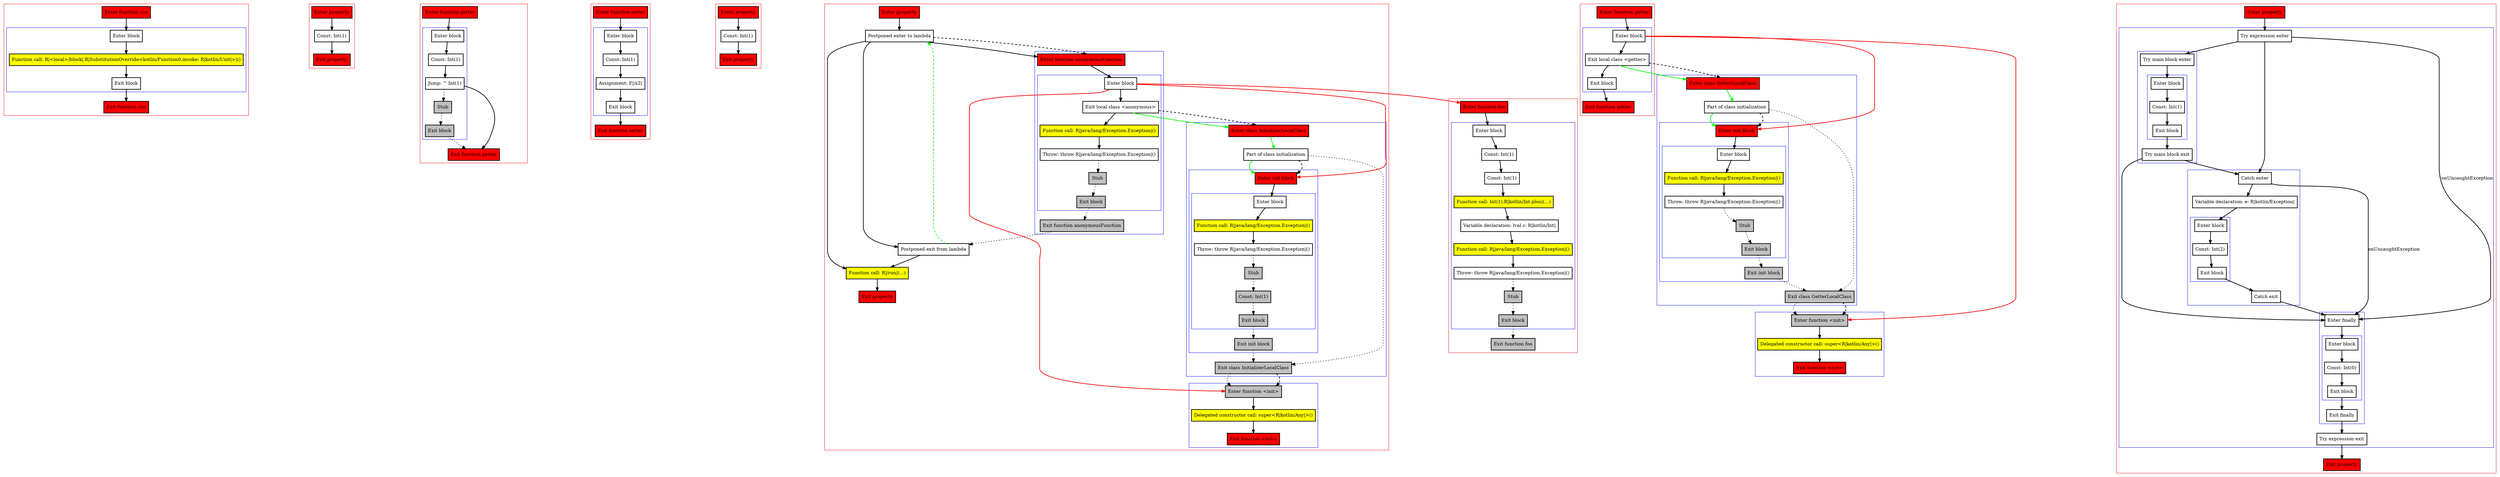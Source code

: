digraph propertiesAndInitBlocks_kt {
    graph [nodesep=3]
    node [shape=box penwidth=2]
    edge [penwidth=2]

    subgraph cluster_0 {
        color=red
        0 [label="Enter function run" style="filled" fillcolor=red];
        subgraph cluster_1 {
            color=blue
            1 [label="Enter block"];
            2 [label="Function call: R|<local>/block|.R|SubstitutionOverride<kotlin/Function0.invoke: R|kotlin/Unit|>|()" style="filled" fillcolor=yellow];
            3 [label="Exit block"];
        }
        4 [label="Exit function run" style="filled" fillcolor=red];
    }
    0 -> {1};
    1 -> {2};
    2 -> {3};
    3 -> {4};

    subgraph cluster_2 {
        color=red
        5 [label="Enter property" style="filled" fillcolor=red];
        6 [label="Const: Int(1)"];
        7 [label="Exit property" style="filled" fillcolor=red];
    }
    5 -> {6};
    6 -> {7};

    subgraph cluster_3 {
        color=red
        8 [label="Enter function getter" style="filled" fillcolor=red];
        subgraph cluster_4 {
            color=blue
            9 [label="Enter block"];
            10 [label="Const: Int(1)"];
            11 [label="Jump: ^ Int(1)"];
            12 [label="Stub" style="filled" fillcolor=gray];
            13 [label="Exit block" style="filled" fillcolor=gray];
        }
        14 [label="Exit function getter" style="filled" fillcolor=red];
    }
    8 -> {9};
    9 -> {10};
    10 -> {11};
    11 -> {14};
    11 -> {12} [style=dotted];
    12 -> {13} [style=dotted];
    13 -> {14} [style=dotted];

    subgraph cluster_5 {
        color=red
        15 [label="Enter function setter" style="filled" fillcolor=red];
        subgraph cluster_6 {
            color=blue
            16 [label="Enter block"];
            17 [label="Const: Int(1)"];
            18 [label="Assignment: F|/x2|"];
            19 [label="Exit block"];
        }
        20 [label="Exit function setter" style="filled" fillcolor=red];
    }
    15 -> {16};
    16 -> {17};
    17 -> {18};
    18 -> {19};
    19 -> {20};

    subgraph cluster_7 {
        color=red
        21 [label="Enter property" style="filled" fillcolor=red];
        22 [label="Const: Int(1)"];
        23 [label="Exit property" style="filled" fillcolor=red];
    }
    21 -> {22};
    22 -> {23};

    subgraph cluster_8 {
        color=red
        46 [label="Enter function foo" style="filled" fillcolor=red];
        subgraph cluster_9 {
            color=blue
            47 [label="Enter block"];
            48 [label="Const: Int(1)"];
            49 [label="Const: Int(1)"];
            50 [label="Function call: Int(1).R|kotlin/Int.plus|(...)" style="filled" fillcolor=yellow];
            51 [label="Variable declaration: lval c: R|kotlin/Int|"];
            52 [label="Function call: R|java/lang/Exception.Exception|()" style="filled" fillcolor=yellow];
            53 [label="Throw: throw R|java/lang/Exception.Exception|()"];
            54 [label="Stub" style="filled" fillcolor=gray];
            55 [label="Exit block" style="filled" fillcolor=gray];
        }
        56 [label="Exit function foo" style="filled" fillcolor=red style="filled" fillcolor=gray];
    }
    46 -> {47};
    47 -> {48};
    48 -> {49};
    49 -> {50};
    50 -> {51};
    51 -> {52};
    52 -> {53};
    53 -> {54} [style=dotted];
    54 -> {55} [style=dotted];
    55 -> {56} [style=dotted];

    subgraph cluster_10 {
        color=red
        57 [label="Enter function getter" style="filled" fillcolor=red];
        subgraph cluster_11 {
            color=blue
            58 [label="Enter block"];
            59 [label="Exit local class <getter>"];
            60 [label="Exit block"];
        }
        61 [label="Exit function getter" style="filled" fillcolor=red];
    }
    subgraph cluster_12 {
        color=blue
        62 [label="Enter class GetterLocalClass" style="filled" fillcolor=red];
        63 [label="Part of class initialization"];
        subgraph cluster_13 {
            color=blue
            65 [label="Enter init block" style="filled" fillcolor=red];
            subgraph cluster_14 {
                color=blue
                66 [label="Enter block"];
                67 [label="Function call: R|java/lang/Exception.Exception|()" style="filled" fillcolor=yellow];
                68 [label="Throw: throw R|java/lang/Exception.Exception|()"];
                69 [label="Stub" style="filled" fillcolor=gray];
                70 [label="Exit block" style="filled" fillcolor=gray];
            }
            71 [label="Exit init block" style="filled" fillcolor=red style="filled" fillcolor=gray];
        }
        64 [label="Exit class GetterLocalClass" style="filled" fillcolor=red style="filled" fillcolor=gray];
    }
    subgraph cluster_15 {
        color=blue
        72 [label="Enter function <init>" style="filled" fillcolor=red style="filled" fillcolor=gray];
        73 [label="Delegated constructor call: super<R|kotlin/Any|>()" style="filled" fillcolor=yellow];
        74 [label="Exit function <init>" style="filled" fillcolor=red];
    }
    57 -> {58};
    58 -> {59};
    58 -> {65 72} [color=red];
    59 -> {60};
    59 -> {62} [color=green];
    59 -> {62} [style=dashed];
    60 -> {61};
    62 -> {63} [color=green];
    63 -> {65} [color=green];
    63 -> {64} [style=dotted];
    63 -> {65} [style=dashed];
    64 -> {72} [style=dotted];
    64 -> {72} [style=dashed];
    65 -> {66};
    66 -> {67};
    67 -> {68};
    68 -> {69} [style=dotted];
    69 -> {70} [style=dotted];
    70 -> {71} [style=dotted];
    71 -> {64} [style=dotted];
    72 -> {73};
    73 -> {74};

    subgraph cluster_16 {
        color=red
        75 [label="Enter property" style="filled" fillcolor=red];
        76 [label="Postponed enter to lambda"];
        subgraph cluster_17 {
            color=blue
            24 [label="Enter function anonymousFunction" style="filled" fillcolor=red];
            subgraph cluster_18 {
                color=blue
                25 [label="Enter block"];
                26 [label="Exit local class <anonymous>"];
                27 [label="Function call: R|java/lang/Exception.Exception|()" style="filled" fillcolor=yellow];
                28 [label="Throw: throw R|java/lang/Exception.Exception|()"];
                29 [label="Stub" style="filled" fillcolor=gray];
                30 [label="Exit block" style="filled" fillcolor=gray];
            }
            31 [label="Exit function anonymousFunction" style="filled" fillcolor=red style="filled" fillcolor=gray];
        }
        subgraph cluster_19 {
            color=blue
            32 [label="Enter class InitializerLocalClass" style="filled" fillcolor=red];
            33 [label="Part of class initialization"];
            subgraph cluster_20 {
                color=blue
                35 [label="Enter init block" style="filled" fillcolor=red];
                subgraph cluster_21 {
                    color=blue
                    36 [label="Enter block"];
                    37 [label="Function call: R|java/lang/Exception.Exception|()" style="filled" fillcolor=yellow];
                    38 [label="Throw: throw R|java/lang/Exception.Exception|()"];
                    39 [label="Stub" style="filled" fillcolor=gray];
                    40 [label="Const: Int(1)" style="filled" fillcolor=gray];
                    41 [label="Exit block" style="filled" fillcolor=gray];
                }
                42 [label="Exit init block" style="filled" fillcolor=red style="filled" fillcolor=gray];
            }
            34 [label="Exit class InitializerLocalClass" style="filled" fillcolor=red style="filled" fillcolor=gray];
        }
        subgraph cluster_22 {
            color=blue
            43 [label="Enter function <init>" style="filled" fillcolor=red style="filled" fillcolor=gray];
            44 [label="Delegated constructor call: super<R|kotlin/Any|>()" style="filled" fillcolor=yellow];
            45 [label="Exit function <init>" style="filled" fillcolor=red];
        }
        77 [label="Postponed exit from lambda"];
        78 [label="Function call: R|/run|(...)" style="filled" fillcolor=yellow];
        79 [label="Exit property" style="filled" fillcolor=red];
    }
    75 -> {76};
    76 -> {24 77 78};
    76 -> {24} [style=dashed];
    77 -> {78};
    77 -> {76} [color=green style=dashed];
    78 -> {79};
    24 -> {25};
    25 -> {26};
    25 -> {35 43 46} [color=red];
    26 -> {27};
    26 -> {32} [color=green];
    26 -> {32} [style=dashed];
    27 -> {28};
    28 -> {29} [style=dotted];
    29 -> {30} [style=dotted];
    30 -> {31} [style=dotted];
    31 -> {77} [style=dotted];
    32 -> {33} [color=green];
    33 -> {35} [color=green];
    33 -> {34} [style=dotted];
    33 -> {35} [style=dashed];
    34 -> {43} [style=dotted];
    34 -> {43} [style=dashed];
    35 -> {36};
    36 -> {37};
    37 -> {38};
    38 -> {39} [style=dotted];
    39 -> {40} [style=dotted];
    40 -> {41} [style=dotted];
    41 -> {42} [style=dotted];
    42 -> {34} [style=dotted];
    43 -> {44};
    44 -> {45};

    subgraph cluster_23 {
        color=red
        80 [label="Enter property" style="filled" fillcolor=red];
        subgraph cluster_24 {
            color=blue
            81 [label="Try expression enter"];
            subgraph cluster_25 {
                color=blue
                82 [label="Try main block enter"];
                subgraph cluster_26 {
                    color=blue
                    83 [label="Enter block"];
                    84 [label="Const: Int(1)"];
                    85 [label="Exit block"];
                }
                86 [label="Try main block exit"];
            }
            subgraph cluster_27 {
                color=blue
                87 [label="Catch enter"];
                88 [label="Variable declaration: e: R|kotlin/Exception|"];
                subgraph cluster_28 {
                    color=blue
                    89 [label="Enter block"];
                    90 [label="Const: Int(2)"];
                    91 [label="Exit block"];
                }
                92 [label="Catch exit"];
            }
            subgraph cluster_29 {
                color=blue
                93 [label="Enter finally"];
                subgraph cluster_30 {
                    color=blue
                    94 [label="Enter block"];
                    95 [label="Const: Int(0)"];
                    96 [label="Exit block"];
                }
                97 [label="Exit finally"];
            }
            98 [label="Try expression exit"];
        }
        99 [label="Exit property" style="filled" fillcolor=red];
    }
    80 -> {81};
    81 -> {82 87};
    81 -> {93} [label="onUncaughtException"];
    82 -> {83};
    83 -> {84};
    84 -> {85};
    85 -> {86};
    86 -> {87 93};
    87 -> {88};
    87 -> {93} [label="onUncaughtException"];
    88 -> {89};
    89 -> {90};
    90 -> {91};
    91 -> {92};
    92 -> {93};
    93 -> {94};
    94 -> {95};
    95 -> {96};
    96 -> {97};
    97 -> {98};
    98 -> {99};

}
